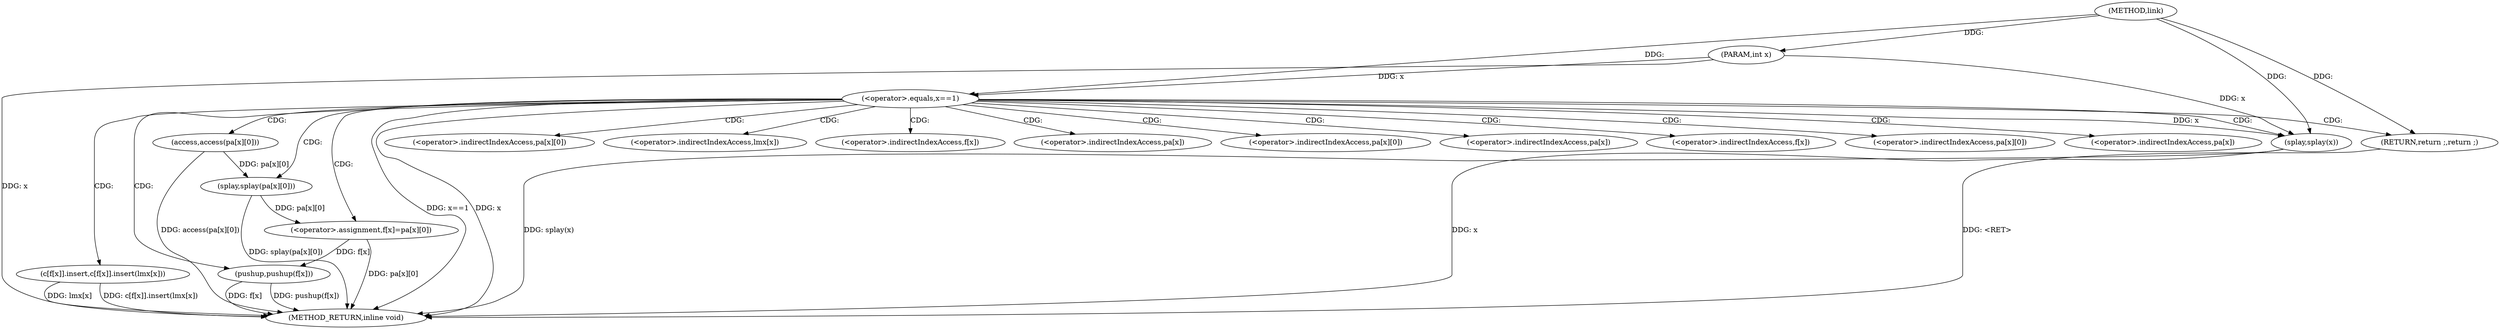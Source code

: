 digraph "link" {  
"1000594" [label = "(METHOD,link)" ]
"1000637" [label = "(METHOD_RETURN,inline void)" ]
"1000595" [label = "(PARAM,int x)" ]
"1000598" [label = "(<operator>.equals,x==1)" ]
"1000601" [label = "(RETURN,return ;,return ;)" ]
"1000603" [label = "(access,access(pa[x][0]))" ]
"1000629" [label = "(c[f[x]].insert,c[f[x]].insert(lmx[x]))" ]
"1000633" [label = "(pushup,pushup(f[x]))" ]
"1000610" [label = "(splay,splay(pa[x][0]))" ]
"1000617" [label = "(splay,splay(x))" ]
"1000619" [label = "(<operator>.assignment,f[x]=pa[x][0])" ]
"1000604" [label = "(<operator>.indirectIndexAccess,pa[x][0])" ]
"1000630" [label = "(<operator>.indirectIndexAccess,lmx[x])" ]
"1000634" [label = "(<operator>.indirectIndexAccess,f[x])" ]
"1000605" [label = "(<operator>.indirectIndexAccess,pa[x])" ]
"1000611" [label = "(<operator>.indirectIndexAccess,pa[x][0])" ]
"1000612" [label = "(<operator>.indirectIndexAccess,pa[x])" ]
"1000620" [label = "(<operator>.indirectIndexAccess,f[x])" ]
"1000623" [label = "(<operator>.indirectIndexAccess,pa[x][0])" ]
"1000624" [label = "(<operator>.indirectIndexAccess,pa[x])" ]
  "1000595" -> "1000637"  [ label = "DDG: x"] 
  "1000598" -> "1000637"  [ label = "DDG: x"] 
  "1000598" -> "1000637"  [ label = "DDG: x==1"] 
  "1000603" -> "1000637"  [ label = "DDG: access(pa[x][0])"] 
  "1000610" -> "1000637"  [ label = "DDG: splay(pa[x][0])"] 
  "1000617" -> "1000637"  [ label = "DDG: x"] 
  "1000617" -> "1000637"  [ label = "DDG: splay(x)"] 
  "1000619" -> "1000637"  [ label = "DDG: pa[x][0]"] 
  "1000629" -> "1000637"  [ label = "DDG: lmx[x]"] 
  "1000629" -> "1000637"  [ label = "DDG: c[f[x]].insert(lmx[x])"] 
  "1000633" -> "1000637"  [ label = "DDG: f[x]"] 
  "1000633" -> "1000637"  [ label = "DDG: pushup(f[x])"] 
  "1000601" -> "1000637"  [ label = "DDG: <RET>"] 
  "1000594" -> "1000595"  [ label = "DDG: "] 
  "1000594" -> "1000601"  [ label = "DDG: "] 
  "1000595" -> "1000598"  [ label = "DDG: x"] 
  "1000594" -> "1000598"  [ label = "DDG: "] 
  "1000619" -> "1000633"  [ label = "DDG: f[x]"] 
  "1000603" -> "1000610"  [ label = "DDG: pa[x][0]"] 
  "1000610" -> "1000619"  [ label = "DDG: pa[x][0]"] 
  "1000598" -> "1000617"  [ label = "DDG: x"] 
  "1000595" -> "1000617"  [ label = "DDG: x"] 
  "1000594" -> "1000617"  [ label = "DDG: "] 
  "1000598" -> "1000619"  [ label = "CDG: "] 
  "1000598" -> "1000624"  [ label = "CDG: "] 
  "1000598" -> "1000633"  [ label = "CDG: "] 
  "1000598" -> "1000610"  [ label = "CDG: "] 
  "1000598" -> "1000629"  [ label = "CDG: "] 
  "1000598" -> "1000612"  [ label = "CDG: "] 
  "1000598" -> "1000620"  [ label = "CDG: "] 
  "1000598" -> "1000601"  [ label = "CDG: "] 
  "1000598" -> "1000603"  [ label = "CDG: "] 
  "1000598" -> "1000617"  [ label = "CDG: "] 
  "1000598" -> "1000605"  [ label = "CDG: "] 
  "1000598" -> "1000611"  [ label = "CDG: "] 
  "1000598" -> "1000604"  [ label = "CDG: "] 
  "1000598" -> "1000623"  [ label = "CDG: "] 
  "1000598" -> "1000634"  [ label = "CDG: "] 
  "1000598" -> "1000630"  [ label = "CDG: "] 
}
